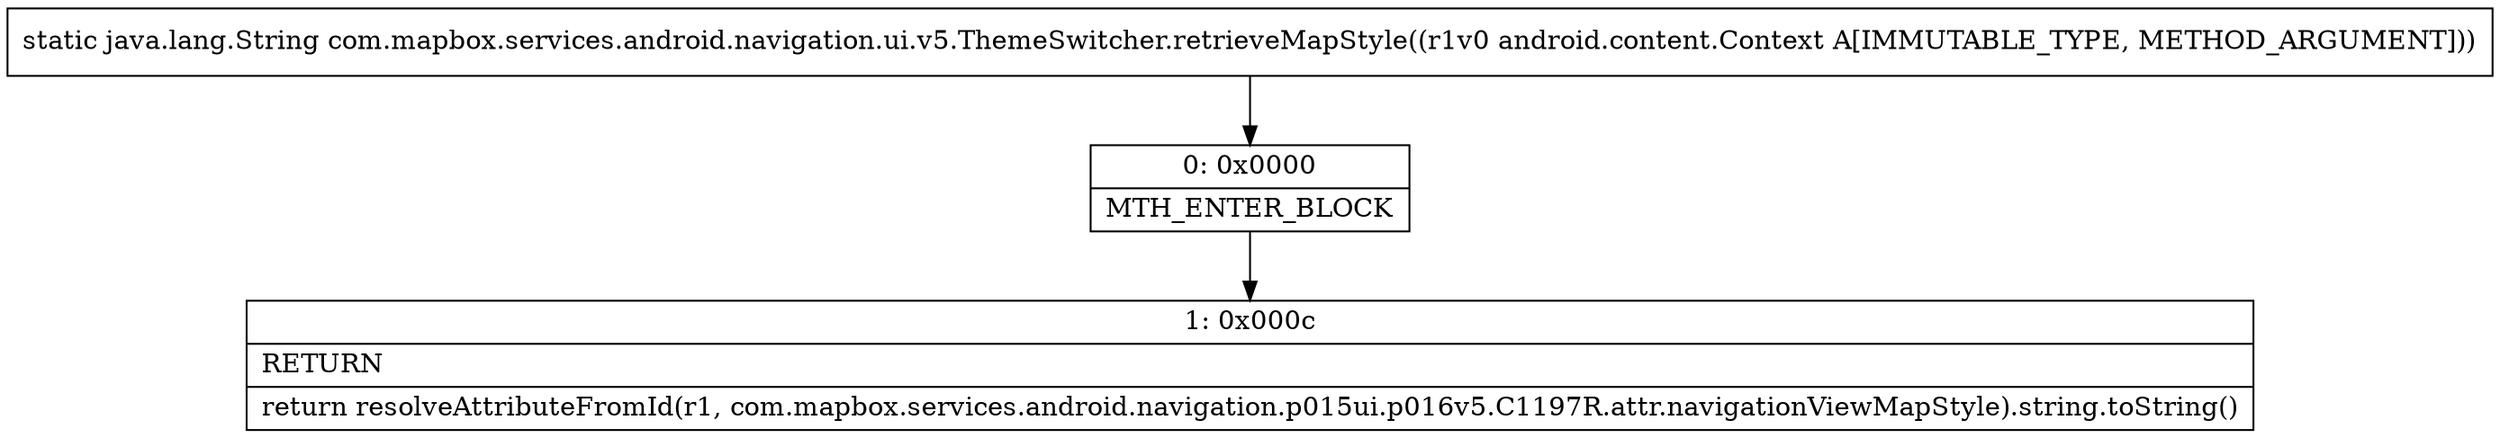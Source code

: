 digraph "CFG forcom.mapbox.services.android.navigation.ui.v5.ThemeSwitcher.retrieveMapStyle(Landroid\/content\/Context;)Ljava\/lang\/String;" {
Node_0 [shape=record,label="{0\:\ 0x0000|MTH_ENTER_BLOCK\l}"];
Node_1 [shape=record,label="{1\:\ 0x000c|RETURN\l|return resolveAttributeFromId(r1, com.mapbox.services.android.navigation.p015ui.p016v5.C1197R.attr.navigationViewMapStyle).string.toString()\l}"];
MethodNode[shape=record,label="{static java.lang.String com.mapbox.services.android.navigation.ui.v5.ThemeSwitcher.retrieveMapStyle((r1v0 android.content.Context A[IMMUTABLE_TYPE, METHOD_ARGUMENT])) }"];
MethodNode -> Node_0;
Node_0 -> Node_1;
}

